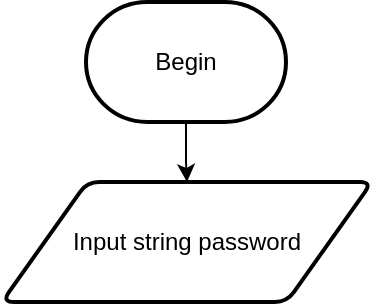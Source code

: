 <mxfile version="18.2.1" type="device"><diagram id="-ztdRpu2TokHP3GKPigU" name="Page-1"><mxGraphModel dx="593" dy="318" grid="1" gridSize="10" guides="1" tooltips="1" connect="1" arrows="1" fold="1" page="1" pageScale="1" pageWidth="850" pageHeight="1100" math="0" shadow="0"><root><mxCell id="0"/><mxCell id="1" parent="0"/><mxCell id="muAN0hJgZP1H_9Si3Fmk-3" value="" style="edgeStyle=orthogonalEdgeStyle;rounded=0;orthogonalLoop=1;jettySize=auto;html=1;" edge="1" parent="1" source="muAN0hJgZP1H_9Si3Fmk-1" target="muAN0hJgZP1H_9Si3Fmk-2"><mxGeometry relative="1" as="geometry"/></mxCell><mxCell id="muAN0hJgZP1H_9Si3Fmk-1" value="Begin" style="strokeWidth=2;html=1;shape=mxgraph.flowchart.terminator;whiteSpace=wrap;" vertex="1" parent="1"><mxGeometry x="362" y="70" width="100" height="60" as="geometry"/></mxCell><mxCell id="muAN0hJgZP1H_9Si3Fmk-2" value="Input string password" style="shape=parallelogram;html=1;strokeWidth=2;perimeter=parallelogramPerimeter;whiteSpace=wrap;rounded=1;arcSize=12;size=0.23;" vertex="1" parent="1"><mxGeometry x="320" y="160" width="185" height="60" as="geometry"/></mxCell></root></mxGraphModel></diagram></mxfile>